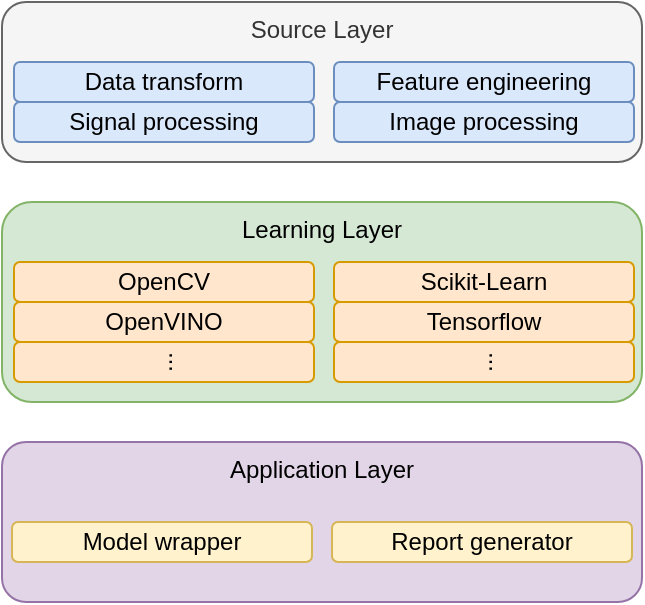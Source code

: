 <mxfile version="13.9.9" type="device"><diagram id="hxByB-TmQR7ys2rA8vzq" name="calculate-service-layer-architecture"><mxGraphModel dx="905" dy="672" grid="1" gridSize="10" guides="1" tooltips="1" connect="1" arrows="1" fold="1" page="1" pageScale="1" pageWidth="827" pageHeight="1169" math="0" shadow="0"><root><mxCell id="0"/><mxCell id="1" parent="0"/><mxCell id="9DmWIs7QzjShDIOUi8p2-43" value="&lt;span style=&quot;font-size: 12px&quot;&gt;Source Layer&lt;/span&gt;" style="rounded=1;whiteSpace=wrap;html=1;fontSize=6;fillColor=#f5f5f5;strokeColor=#666666;fontColor=#333333;horizontal=1;verticalAlign=top;" parent="1" vertex="1"><mxGeometry x="254" y="120" width="320" height="80" as="geometry"/></mxCell><mxCell id="UyKpfaj8cUFWUWcMsVSf-2" value="&lt;span style=&quot;font-size: 12px&quot;&gt;Feature engineering&lt;/span&gt;" style="rounded=1;whiteSpace=wrap;html=1;fontSize=6;fillColor=#dae8fc;strokeColor=#6c8ebf;" vertex="1" parent="1"><mxGeometry x="420" y="150" width="150" height="20" as="geometry"/></mxCell><mxCell id="UyKpfaj8cUFWUWcMsVSf-3" value="&lt;span style=&quot;font-size: 12px&quot;&gt;Learning Layer&lt;/span&gt;" style="rounded=1;whiteSpace=wrap;html=1;fontSize=6;fillColor=#d5e8d4;strokeColor=#82b366;verticalAlign=top;" vertex="1" parent="1"><mxGeometry x="254" y="220" width="320" height="100" as="geometry"/></mxCell><mxCell id="UyKpfaj8cUFWUWcMsVSf-4" value="&lt;span style=&quot;font-size: 12px&quot;&gt;Application Layer&lt;/span&gt;" style="rounded=1;whiteSpace=wrap;html=1;fontSize=6;fillColor=#e1d5e7;strokeColor=#9673a6;verticalAlign=top;" vertex="1" parent="1"><mxGeometry x="254" y="340" width="320" height="80" as="geometry"/></mxCell><mxCell id="UyKpfaj8cUFWUWcMsVSf-8" value="&lt;span style=&quot;font-size: 12px&quot;&gt;Signal processing&lt;/span&gt;" style="rounded=1;whiteSpace=wrap;html=1;fontSize=6;fillColor=#dae8fc;strokeColor=#6c8ebf;" vertex="1" parent="1"><mxGeometry x="260" y="170" width="150" height="20" as="geometry"/></mxCell><mxCell id="UyKpfaj8cUFWUWcMsVSf-9" value="&lt;span style=&quot;font-size: 12px&quot;&gt;Image processing&lt;/span&gt;" style="rounded=1;whiteSpace=wrap;html=1;fontSize=6;fillColor=#dae8fc;strokeColor=#6c8ebf;" vertex="1" parent="1"><mxGeometry x="420" y="170" width="150" height="20" as="geometry"/></mxCell><mxCell id="UyKpfaj8cUFWUWcMsVSf-10" value="&lt;span style=&quot;font-size: 12px&quot;&gt;Data transform&lt;/span&gt;" style="rounded=1;whiteSpace=wrap;html=1;fontSize=6;fillColor=#dae8fc;strokeColor=#6c8ebf;" vertex="1" parent="1"><mxGeometry x="260" y="150" width="150" height="20" as="geometry"/></mxCell><mxCell id="UyKpfaj8cUFWUWcMsVSf-11" value="&lt;span style=&quot;font-size: 12px&quot;&gt;OpenCV&lt;/span&gt;" style="rounded=1;whiteSpace=wrap;html=1;fontSize=6;fillColor=#ffe6cc;strokeColor=#d79b00;" vertex="1" parent="1"><mxGeometry x="260" y="250" width="150" height="20" as="geometry"/></mxCell><mxCell id="UyKpfaj8cUFWUWcMsVSf-12" value="&lt;span style=&quot;font-size: 12px&quot;&gt;OpenVINO&lt;/span&gt;" style="rounded=1;whiteSpace=wrap;html=1;fontSize=6;fillColor=#ffe6cc;strokeColor=#d79b00;" vertex="1" parent="1"><mxGeometry x="260" y="270" width="150" height="20" as="geometry"/></mxCell><mxCell id="UyKpfaj8cUFWUWcMsVSf-13" value="&lt;span style=&quot;font-size: 12px&quot;&gt;Scikit-Learn&lt;/span&gt;" style="rounded=1;whiteSpace=wrap;html=1;fontSize=6;fillColor=#ffe6cc;strokeColor=#d79b00;" vertex="1" parent="1"><mxGeometry x="420" y="250" width="150" height="20" as="geometry"/></mxCell><mxCell id="UyKpfaj8cUFWUWcMsVSf-14" value="&lt;span style=&quot;font-size: 12px&quot;&gt;Tensorflow&lt;/span&gt;" style="rounded=1;whiteSpace=wrap;html=1;fontSize=6;fillColor=#ffe6cc;strokeColor=#d79b00;" vertex="1" parent="1"><mxGeometry x="420" y="270" width="150" height="20" as="geometry"/></mxCell><mxCell id="UyKpfaj8cUFWUWcMsVSf-15" value="&lt;span style=&quot;font-size: 12px&quot;&gt;...&lt;/span&gt;" style="rounded=1;whiteSpace=wrap;html=1;fontSize=6;fillColor=#ffe6cc;strokeColor=#d79b00;horizontal=0;" vertex="1" parent="1"><mxGeometry x="260" y="290" width="150" height="20" as="geometry"/></mxCell><mxCell id="UyKpfaj8cUFWUWcMsVSf-16" value="&lt;span style=&quot;font-size: 12px&quot;&gt;...&lt;/span&gt;" style="rounded=1;whiteSpace=wrap;html=1;fontSize=6;fillColor=#ffe6cc;strokeColor=#d79b00;horizontal=0;" vertex="1" parent="1"><mxGeometry x="420" y="290" width="150" height="20" as="geometry"/></mxCell><mxCell id="UyKpfaj8cUFWUWcMsVSf-17" value="&lt;span style=&quot;font-size: 12px&quot;&gt;Model wrapper&lt;/span&gt;" style="rounded=1;whiteSpace=wrap;html=1;fontSize=6;fillColor=#fff2cc;strokeColor=#d6b656;" vertex="1" parent="1"><mxGeometry x="259" y="380" width="150" height="20" as="geometry"/></mxCell><mxCell id="UyKpfaj8cUFWUWcMsVSf-18" value="&lt;span style=&quot;font-size: 12px&quot;&gt;Report generator&lt;/span&gt;" style="rounded=1;whiteSpace=wrap;html=1;fontSize=6;fillColor=#fff2cc;strokeColor=#d6b656;" vertex="1" parent="1"><mxGeometry x="419" y="380" width="150" height="20" as="geometry"/></mxCell></root></mxGraphModel></diagram></mxfile>